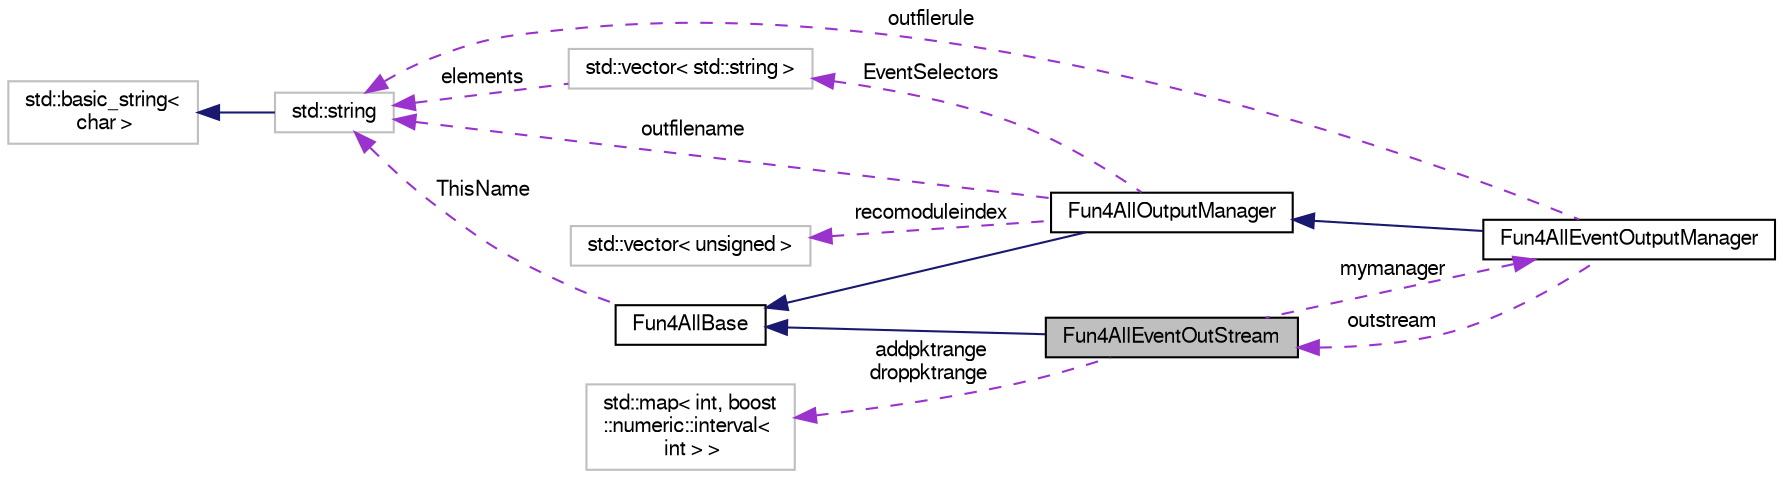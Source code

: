 digraph "Fun4AllEventOutStream"
{
  bgcolor="transparent";
  edge [fontname="FreeSans",fontsize="10",labelfontname="FreeSans",labelfontsize="10"];
  node [fontname="FreeSans",fontsize="10",shape=record];
  rankdir="LR";
  Node1 [label="Fun4AllEventOutStream",height=0.2,width=0.4,color="black", fillcolor="grey75", style="filled" fontcolor="black"];
  Node2 -> Node1 [dir="back",color="midnightblue",fontsize="10",style="solid",fontname="FreeSans"];
  Node2 [label="Fun4AllBase",height=0.2,width=0.4,color="black",URL="$d5/dec/classFun4AllBase.html"];
  Node3 -> Node2 [dir="back",color="darkorchid3",fontsize="10",style="dashed",label=" ThisName" ,fontname="FreeSans"];
  Node3 [label="std::string",height=0.2,width=0.4,color="grey75",tooltip="STL class. "];
  Node4 -> Node3 [dir="back",color="midnightblue",fontsize="10",style="solid",fontname="FreeSans"];
  Node4 [label="std::basic_string\<\l char \>",height=0.2,width=0.4,color="grey75",tooltip="STL class. "];
  Node5 -> Node1 [dir="back",color="darkorchid3",fontsize="10",style="dashed",label=" mymanager" ,fontname="FreeSans"];
  Node5 [label="Fun4AllEventOutputManager",height=0.2,width=0.4,color="black",URL="$d2/d4a/classFun4AllEventOutputManager.html"];
  Node6 -> Node5 [dir="back",color="midnightblue",fontsize="10",style="solid",fontname="FreeSans"];
  Node6 [label="Fun4AllOutputManager",height=0.2,width=0.4,color="black",URL="$d8/d77/classFun4AllOutputManager.html"];
  Node2 -> Node6 [dir="back",color="midnightblue",fontsize="10",style="solid",fontname="FreeSans"];
  Node7 -> Node6 [dir="back",color="darkorchid3",fontsize="10",style="dashed",label=" recomoduleindex" ,fontname="FreeSans"];
  Node7 [label="std::vector\< unsigned \>",height=0.2,width=0.4,color="grey75"];
  Node3 -> Node6 [dir="back",color="darkorchid3",fontsize="10",style="dashed",label=" outfilename" ,fontname="FreeSans"];
  Node8 -> Node6 [dir="back",color="darkorchid3",fontsize="10",style="dashed",label=" EventSelectors" ,fontname="FreeSans"];
  Node8 [label="std::vector\< std::string \>",height=0.2,width=0.4,color="grey75"];
  Node3 -> Node8 [dir="back",color="darkorchid3",fontsize="10",style="dashed",label=" elements" ,fontname="FreeSans"];
  Node1 -> Node5 [dir="back",color="darkorchid3",fontsize="10",style="dashed",label=" outstream" ,fontname="FreeSans"];
  Node3 -> Node5 [dir="back",color="darkorchid3",fontsize="10",style="dashed",label=" outfilerule" ,fontname="FreeSans"];
  Node9 -> Node1 [dir="back",color="darkorchid3",fontsize="10",style="dashed",label=" addpktrange\ndroppktrange" ,fontname="FreeSans"];
  Node9 [label="std::map\< int, boost\l::numeric::interval\<\l int \> \>",height=0.2,width=0.4,color="grey75"];
}
